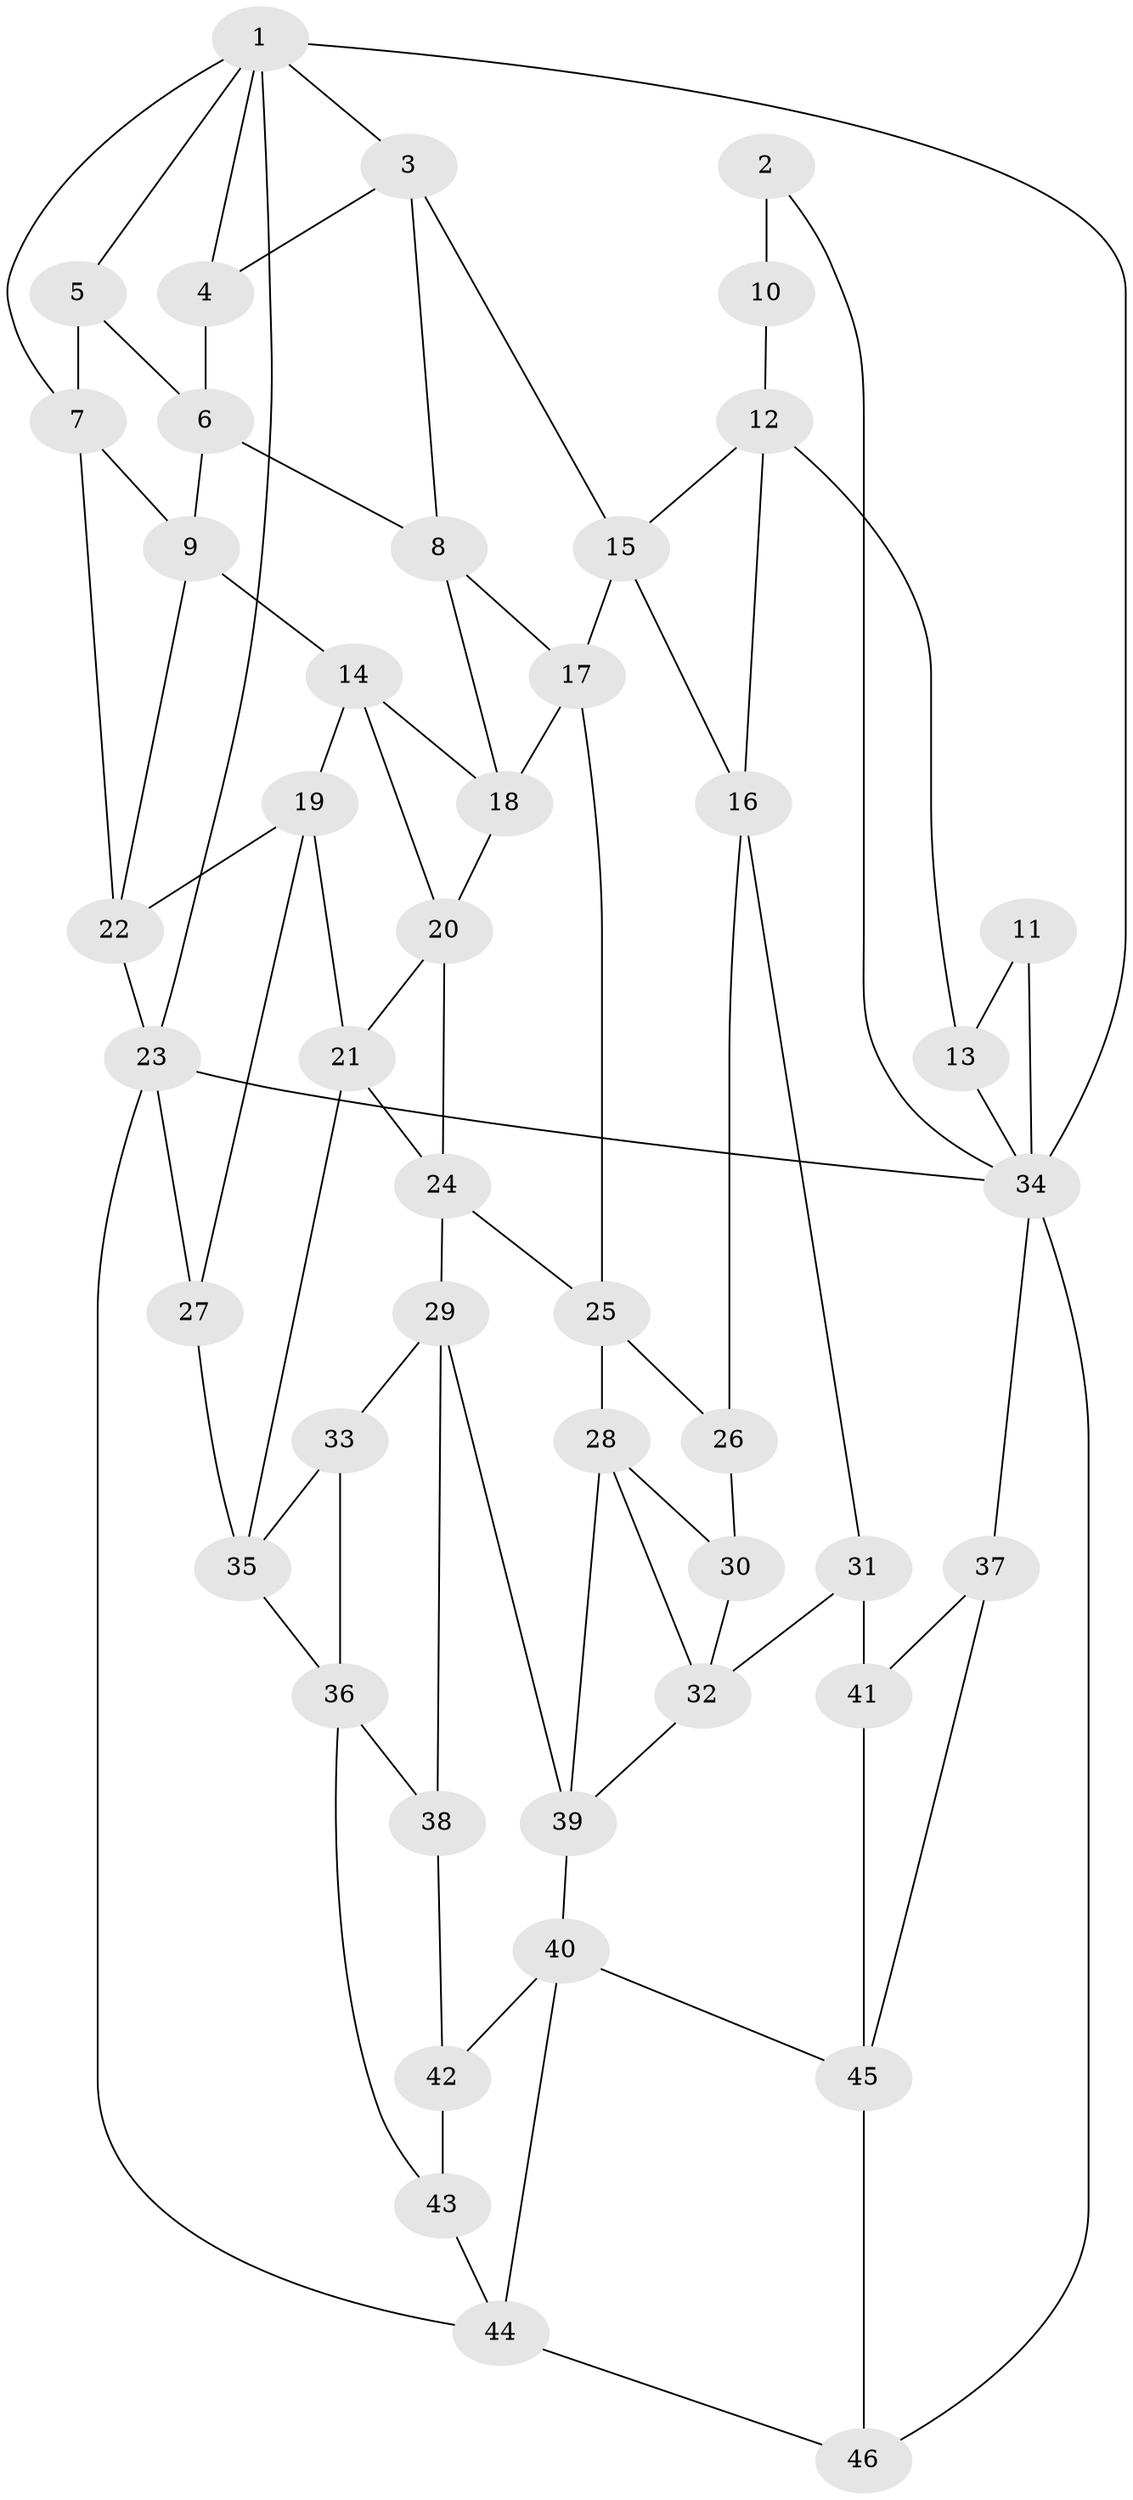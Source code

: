 // original degree distribution, {3: 0.03260869565217391, 4: 0.22826086956521738, 5: 0.5108695652173914, 6: 0.22826086956521738}
// Generated by graph-tools (version 1.1) at 2025/27/03/09/25 03:27:09]
// undirected, 46 vertices, 85 edges
graph export_dot {
graph [start="1"]
  node [color=gray90,style=filled];
  1;
  2;
  3;
  4;
  5;
  6;
  7;
  8;
  9;
  10;
  11;
  12;
  13;
  14;
  15;
  16;
  17;
  18;
  19;
  20;
  21;
  22;
  23;
  24;
  25;
  26;
  27;
  28;
  29;
  30;
  31;
  32;
  33;
  34;
  35;
  36;
  37;
  38;
  39;
  40;
  41;
  42;
  43;
  44;
  45;
  46;
  1 -- 3 [weight=1.0];
  1 -- 4 [weight=1.0];
  1 -- 5 [weight=1.0];
  1 -- 7 [weight=1.0];
  1 -- 23 [weight=1.0];
  1 -- 34 [weight=1.0];
  2 -- 10 [weight=2.0];
  2 -- 34 [weight=1.0];
  3 -- 4 [weight=1.0];
  3 -- 8 [weight=1.0];
  3 -- 15 [weight=1.0];
  4 -- 6 [weight=1.0];
  5 -- 6 [weight=1.0];
  5 -- 7 [weight=1.0];
  6 -- 8 [weight=1.0];
  6 -- 9 [weight=1.0];
  7 -- 9 [weight=1.0];
  7 -- 22 [weight=1.0];
  8 -- 17 [weight=1.0];
  8 -- 18 [weight=1.0];
  9 -- 14 [weight=1.0];
  9 -- 22 [weight=1.0];
  10 -- 12 [weight=1.0];
  11 -- 13 [weight=1.0];
  11 -- 34 [weight=2.0];
  12 -- 13 [weight=1.0];
  12 -- 15 [weight=1.0];
  12 -- 16 [weight=1.0];
  13 -- 34 [weight=1.0];
  14 -- 18 [weight=1.0];
  14 -- 19 [weight=1.0];
  14 -- 20 [weight=1.0];
  15 -- 16 [weight=1.0];
  15 -- 17 [weight=1.0];
  16 -- 26 [weight=1.0];
  16 -- 31 [weight=1.0];
  17 -- 18 [weight=1.0];
  17 -- 25 [weight=1.0];
  18 -- 20 [weight=1.0];
  19 -- 21 [weight=1.0];
  19 -- 22 [weight=1.0];
  19 -- 27 [weight=1.0];
  20 -- 21 [weight=1.0];
  20 -- 24 [weight=1.0];
  21 -- 24 [weight=1.0];
  21 -- 35 [weight=1.0];
  22 -- 23 [weight=1.0];
  23 -- 27 [weight=1.0];
  23 -- 34 [weight=1.0];
  23 -- 44 [weight=1.0];
  24 -- 25 [weight=1.0];
  24 -- 29 [weight=1.0];
  25 -- 26 [weight=1.0];
  25 -- 28 [weight=1.0];
  26 -- 30 [weight=2.0];
  27 -- 35 [weight=2.0];
  28 -- 30 [weight=1.0];
  28 -- 32 [weight=1.0];
  28 -- 39 [weight=1.0];
  29 -- 33 [weight=1.0];
  29 -- 38 [weight=1.0];
  29 -- 39 [weight=1.0];
  30 -- 32 [weight=1.0];
  31 -- 32 [weight=1.0];
  31 -- 41 [weight=2.0];
  32 -- 39 [weight=1.0];
  33 -- 35 [weight=2.0];
  33 -- 36 [weight=1.0];
  34 -- 37 [weight=1.0];
  34 -- 46 [weight=1.0];
  35 -- 36 [weight=1.0];
  36 -- 38 [weight=1.0];
  36 -- 43 [weight=1.0];
  37 -- 41 [weight=1.0];
  37 -- 45 [weight=1.0];
  38 -- 42 [weight=1.0];
  39 -- 40 [weight=1.0];
  40 -- 42 [weight=1.0];
  40 -- 44 [weight=1.0];
  40 -- 45 [weight=1.0];
  41 -- 45 [weight=1.0];
  42 -- 43 [weight=2.0];
  43 -- 44 [weight=1.0];
  44 -- 46 [weight=1.0];
  45 -- 46 [weight=1.0];
}
